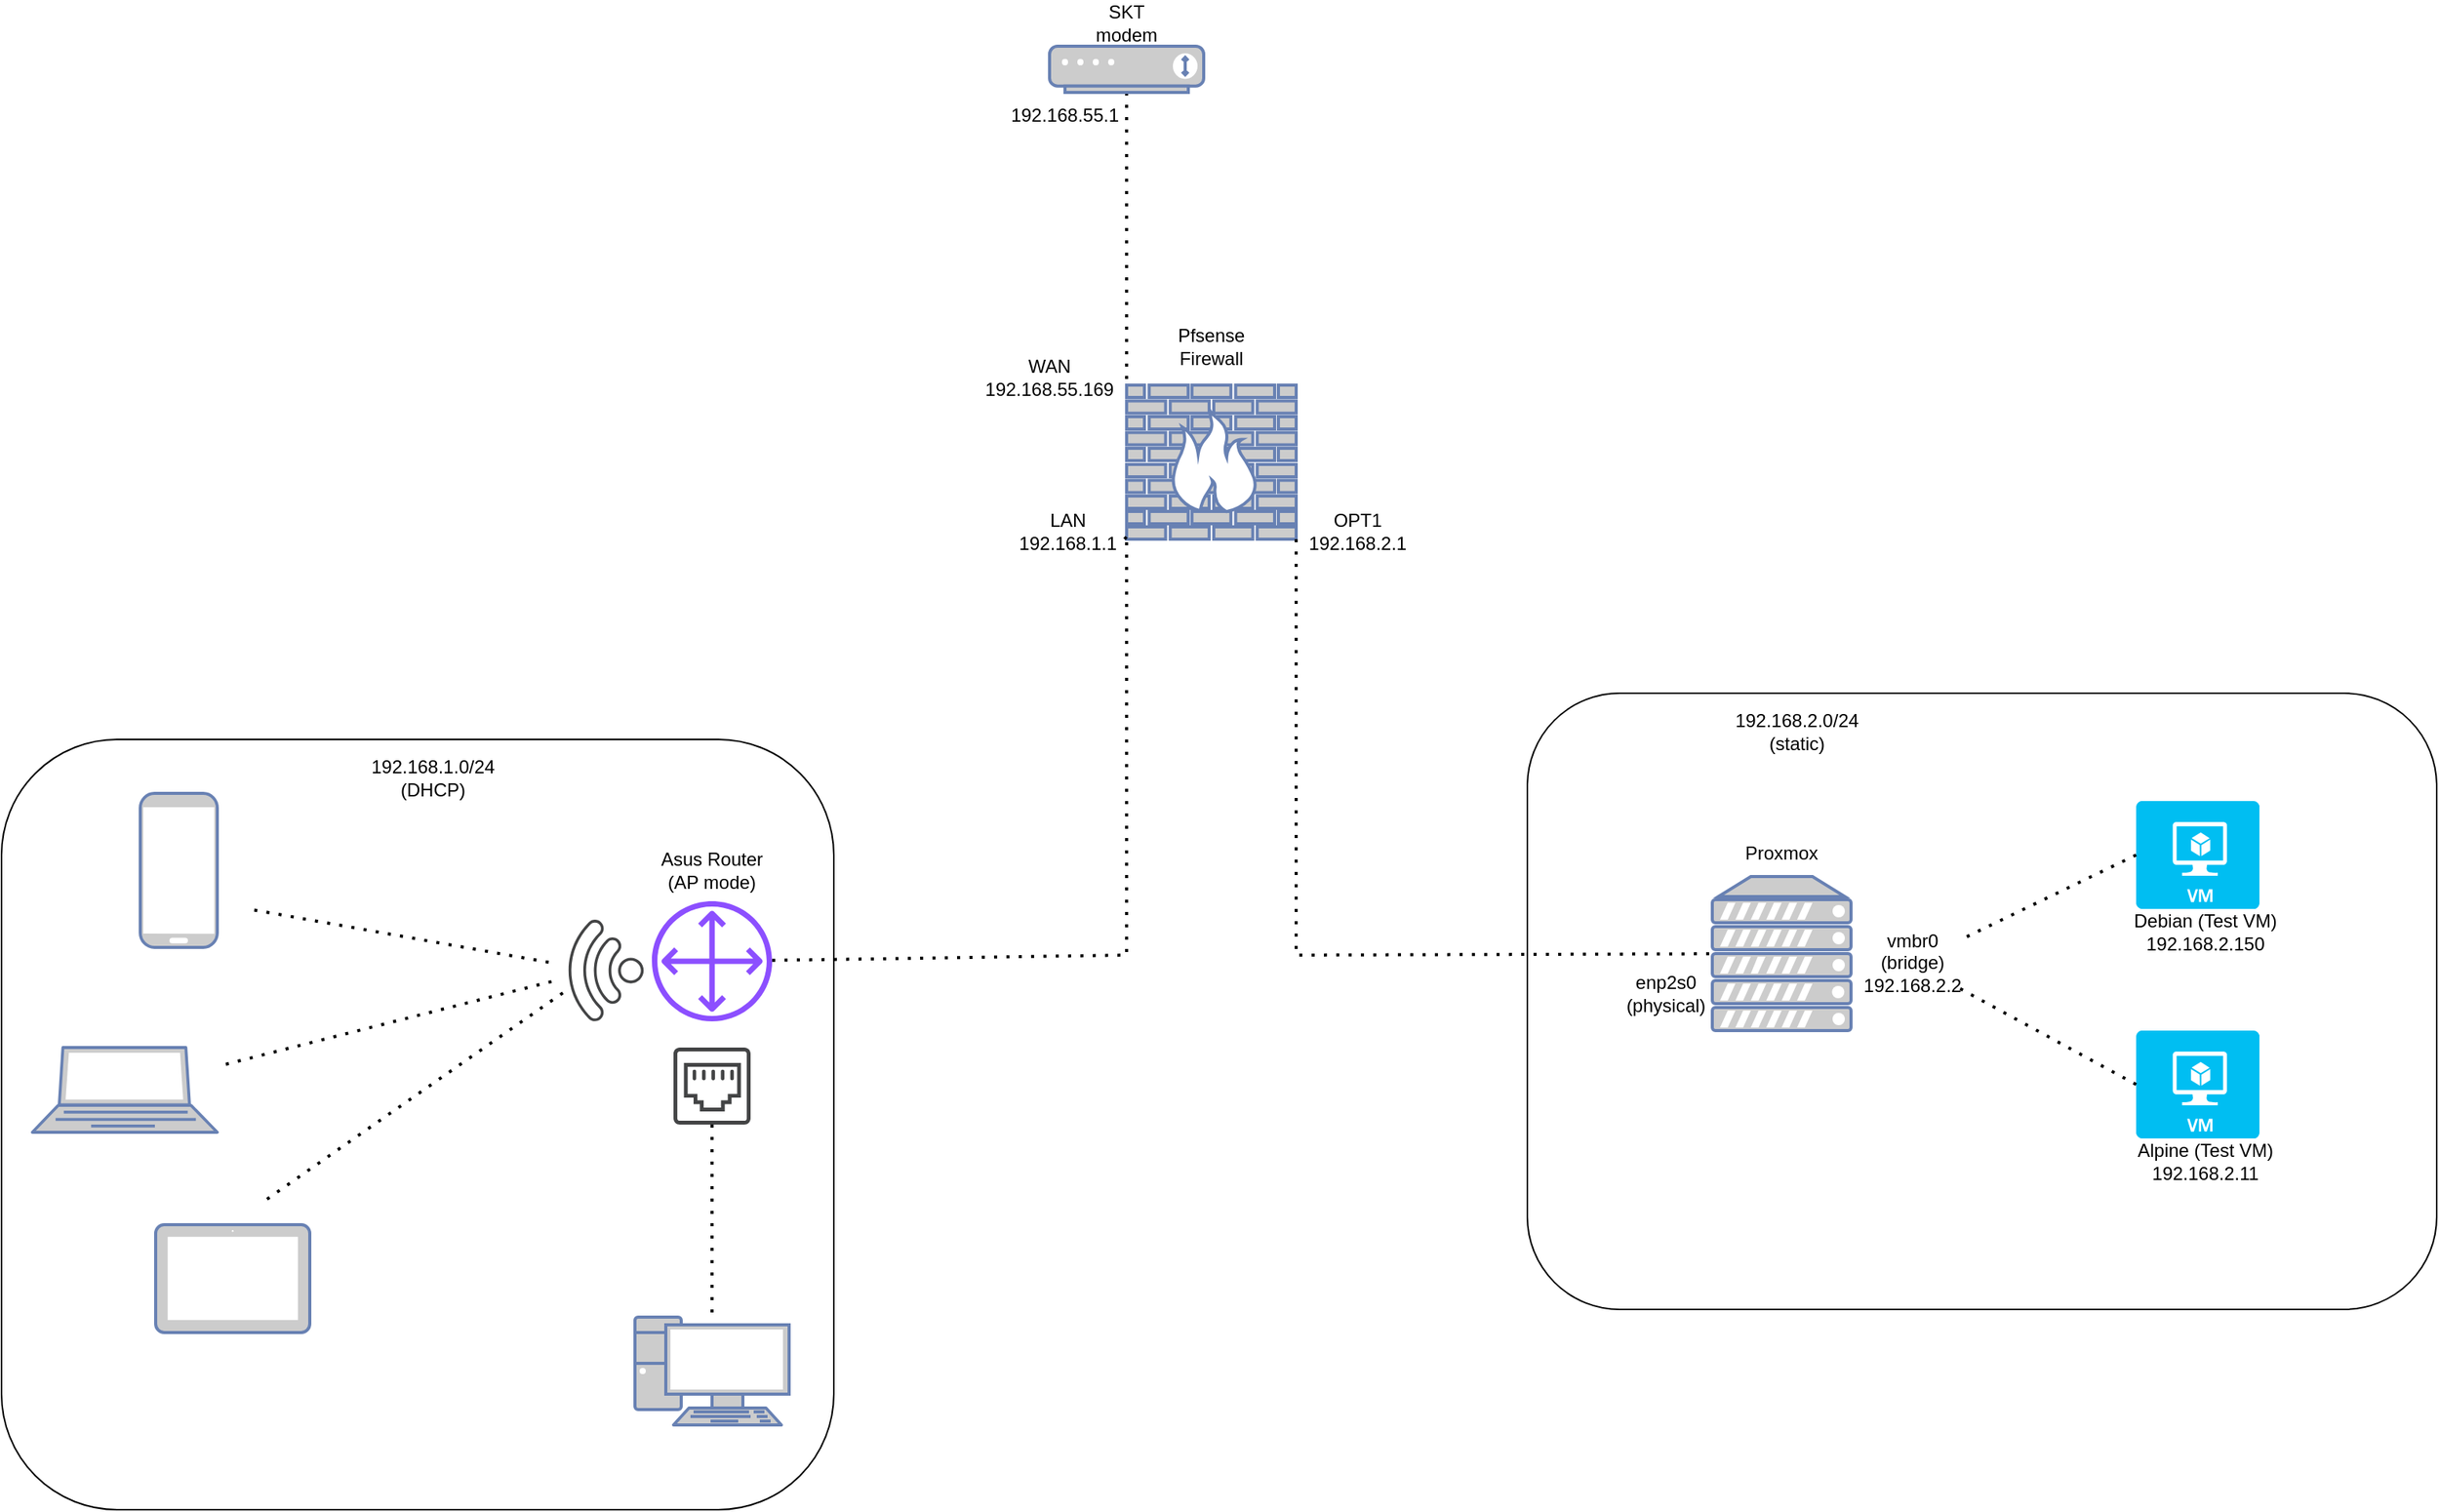 <mxfile version="24.7.16" pages="2">
  <diagram name="as-is" id="xdbdUsmO_gZyoiDEBH-T">
    <mxGraphModel dx="2911" dy="1175" grid="1" gridSize="10" guides="1" tooltips="1" connect="1" arrows="1" fold="1" page="1" pageScale="1" pageWidth="850" pageHeight="1100" math="0" shadow="0">
      <root>
        <mxCell id="0" />
        <mxCell id="1" parent="0" />
        <mxCell id="yEEzD0z_jnbcdLMA-1Y5-46" value="" style="rounded=1;whiteSpace=wrap;html=1;" parent="1" vertex="1">
          <mxGeometry x="590" y="550" width="590" height="400" as="geometry" />
        </mxCell>
        <mxCell id="yEEzD0z_jnbcdLMA-1Y5-2" value="" style="fontColor=#0066CC;verticalAlign=top;verticalLabelPosition=bottom;labelPosition=center;align=center;html=1;outlineConnect=0;fillColor=#CCCCCC;strokeColor=#6881B3;gradientColor=none;gradientDirection=north;strokeWidth=2;shape=mxgraph.networks.firewall;" parent="1" vertex="1">
          <mxGeometry x="330" y="350" width="110" height="100" as="geometry" />
        </mxCell>
        <mxCell id="yEEzD0z_jnbcdLMA-1Y5-8" value="" style="fontColor=#0066CC;verticalAlign=top;verticalLabelPosition=bottom;labelPosition=center;align=center;html=1;outlineConnect=0;fillColor=#CCCCCC;strokeColor=#6881B3;gradientColor=none;gradientDirection=north;strokeWidth=2;shape=mxgraph.networks.server;" parent="1" vertex="1">
          <mxGeometry x="710" y="669" width="90" height="100" as="geometry" />
        </mxCell>
        <mxCell id="yEEzD0z_jnbcdLMA-1Y5-21" value="" style="endArrow=none;dashed=1;html=1;dashPattern=1 3;strokeWidth=2;rounded=0;entryX=0;entryY=1;entryDx=0;entryDy=0;entryPerimeter=0;" parent="1" target="yEEzD0z_jnbcdLMA-1Y5-2" edge="1">
          <mxGeometry width="50" height="50" relative="1" as="geometry">
            <mxPoint x="328.536" y="448.536" as="sourcePoint" />
            <mxPoint x="450" y="570" as="targetPoint" />
            <Array as="points" />
          </mxGeometry>
        </mxCell>
        <mxCell id="yEEzD0z_jnbcdLMA-1Y5-26" value="Proxmox" style="text;html=1;align=center;verticalAlign=middle;whiteSpace=wrap;rounded=0;" parent="1" vertex="1">
          <mxGeometry x="725" y="639" width="60" height="30" as="geometry" />
        </mxCell>
        <mxCell id="yEEzD0z_jnbcdLMA-1Y5-27" value="" style="endArrow=none;dashed=1;html=1;dashPattern=1 3;strokeWidth=2;rounded=0;entryX=0;entryY=0;entryDx=0;entryDy=0;entryPerimeter=0;" parent="1" source="yEEzD0z_jnbcdLMA-1Y5-7" target="yEEzD0z_jnbcdLMA-1Y5-2" edge="1">
          <mxGeometry width="50" height="50" relative="1" as="geometry">
            <mxPoint x="400" y="620" as="sourcePoint" />
            <mxPoint x="450" y="570" as="targetPoint" />
          </mxGeometry>
        </mxCell>
        <mxCell id="yEEzD0z_jnbcdLMA-1Y5-28" value="" style="endArrow=none;dashed=1;html=1;dashPattern=1 3;strokeWidth=2;rounded=0;exitX=1;exitY=1;exitDx=0;exitDy=0;exitPerimeter=0;" parent="1" source="yEEzD0z_jnbcdLMA-1Y5-2" target="yEEzD0z_jnbcdLMA-1Y5-8" edge="1">
          <mxGeometry width="50" height="50" relative="1" as="geometry">
            <mxPoint x="380" y="450" as="sourcePoint" />
            <mxPoint x="450" y="570" as="targetPoint" />
            <Array as="points">
              <mxPoint x="440" y="720" />
            </Array>
          </mxGeometry>
        </mxCell>
        <mxCell id="yEEzD0z_jnbcdLMA-1Y5-29" value="Pfsense Firewall" style="text;html=1;align=center;verticalAlign=middle;whiteSpace=wrap;rounded=0;" parent="1" vertex="1">
          <mxGeometry x="355" y="310" width="60" height="30" as="geometry" />
        </mxCell>
        <mxCell id="yEEzD0z_jnbcdLMA-1Y5-31" value="" style="group" parent="1" vertex="1" connectable="0">
          <mxGeometry x="990" y="769" width="120" height="100" as="geometry" />
        </mxCell>
        <mxCell id="yEEzD0z_jnbcdLMA-1Y5-19" value="" style="verticalLabelPosition=bottom;html=1;verticalAlign=top;align=center;strokeColor=none;fillColor=#00BEF2;shape=mxgraph.azure.virtual_machine;" parent="yEEzD0z_jnbcdLMA-1Y5-31" vertex="1">
          <mxGeometry x="-5" width="80" height="70" as="geometry" />
        </mxCell>
        <mxCell id="yEEzD0z_jnbcdLMA-1Y5-30" value="Alpine (Test VM)&lt;div&gt;192.168.2.11&lt;/div&gt;" style="text;html=1;align=center;verticalAlign=middle;whiteSpace=wrap;rounded=0;" parent="yEEzD0z_jnbcdLMA-1Y5-31" vertex="1">
          <mxGeometry x="-15" y="70" width="110" height="30" as="geometry" />
        </mxCell>
        <mxCell id="yEEzD0z_jnbcdLMA-1Y5-32" value="" style="endArrow=none;dashed=1;html=1;dashPattern=1 3;strokeWidth=2;rounded=0;exitX=0;exitY=0.5;exitDx=0;exitDy=0;exitPerimeter=0;" parent="1" source="yEEzD0z_jnbcdLMA-1Y5-19" target="yEEzD0z_jnbcdLMA-1Y5-48" edge="1">
          <mxGeometry width="50" height="50" relative="1" as="geometry">
            <mxPoint x="715" y="890" as="sourcePoint" />
            <mxPoint x="760" y="800" as="targetPoint" />
          </mxGeometry>
        </mxCell>
        <mxCell id="yEEzD0z_jnbcdLMA-1Y5-35" value="LAN&lt;div&gt;192.168.1.1&lt;/div&gt;" style="text;html=1;align=center;verticalAlign=middle;whiteSpace=wrap;rounded=0;" parent="1" vertex="1">
          <mxGeometry x="261.5" y="430" width="60" height="30" as="geometry" />
        </mxCell>
        <mxCell id="yEEzD0z_jnbcdLMA-1Y5-47" value="OPT1&lt;div&gt;192.168&lt;span style=&quot;color: rgba(0, 0, 0, 0); font-family: monospace; font-size: 0px; text-align: start; text-wrap: nowrap;&quot;&gt;%3CmxGraphModel%3E%3Croot%3E%3CmxCell%20id%3D%220%22%2F%3E%3CmxCell%20id%3D%221%22%20parent%3D%220%22%2F%3E%3CmxCell%20id%3D%222%22%20value%3D%22192.168.1.1%22%20style%3D%22text%3Bhtml%3D1%3Balign%3Dcenter%3BverticalAlign%3Dmiddle%3BwhiteSpace%3Dwrap%3Brounded%3D0%3B%22%20vertex%3D%221%22%20parent%3D%221%22%3E%3CmxGeometry%20x%3D%22261.5%22%20y%3D%22430%22%20width%3D%2260%22%20height%3D%2230%22%20as%3D%22geometry%22%2F%3E%3C%2FmxCell%3E%3C%2Froot%3E%3C%2FmxGraphModel%3E&lt;/span&gt;.2.1&lt;/div&gt;" style="text;html=1;align=center;verticalAlign=middle;whiteSpace=wrap;rounded=0;" parent="1" vertex="1">
          <mxGeometry x="450" y="430" width="60" height="30" as="geometry" />
        </mxCell>
        <mxCell id="yEEzD0z_jnbcdLMA-1Y5-48" value="vmbr0&lt;div&gt;(bridge)&lt;div&gt;192.168&lt;span style=&quot;color: rgba(0, 0, 0, 0); font-family: monospace; font-size: 0px; text-align: start; text-wrap: nowrap;&quot;&gt;%3CmxGraphModel%3E%3Croot%3E%3CmxCell%20id%3D%220%22%2F%3E%3CmxCell%20id%3D%221%22%20parent%3D%220%22%2F%3E%3CmxCell%20id%3D%222%22%20value%3D%22192.168.1.1%22%20style%3D%22text%3Bhtml%3D1%3Balign%3Dcenter%3BverticalAlign%3Dmiddle%3BwhiteSpace%3Dwrap%3Brounded%3D0%3B%22%20vertex%3D%221%22%20parent%3D%221%22%3E%3CmxGeometry%20x%3D%22261.5%22%20y%3D%22430%22%20width%3D%2260%22%20height%3D%2230%22%20as%3D%22geometry%22%2F%3E%3C%2FmxCell%3E%3C%2Froot%3E%3C%2FmxGraphModel%3E&lt;/span&gt;.2.2&lt;/div&gt;&lt;/div&gt;" style="text;html=1;align=center;verticalAlign=middle;whiteSpace=wrap;rounded=0;" parent="1" vertex="1">
          <mxGeometry x="800" y="710" width="80" height="30" as="geometry" />
        </mxCell>
        <mxCell id="yEEzD0z_jnbcdLMA-1Y5-49" value="192.168&lt;span style=&quot;color: rgba(0, 0, 0, 0); font-family: monospace; font-size: 0px; text-align: start; text-wrap: nowrap;&quot;&gt;%3CmxGraphModel%3E%3Croot%3E%3CmxCell%20id%3D%220%22%2F%3E%3CmxCell%20id%3D%221%22%20parent%3D%220%22%2F%3E%3CmxCell%20id%3D%222%22%20value%3D%22192.168.1.1%22%20style%3D%22text%3Bhtml%3D1%3Balign%3Dcenter%3BverticalAlign%3Dmiddle%3BwhiteSpace%3Dwrap%3Brounded%3D0%3B%22%20vertex%3D%221%22%20parent%3D%221%22%3E%3CmxGeometry%20x%3D%22261.5%22%20y%3D%22430%22%20width%3D%2260%22%20height%3D%2230%22%20as%3D%22geometry%22%2F%3E%3C%2FmxCell%3E%3C%2Froot%3E%3C%2FmxGraphModel%3E&lt;/span&gt;.2.0/24&lt;div&gt;(static)&lt;/div&gt;" style="text;html=1;align=center;verticalAlign=middle;whiteSpace=wrap;rounded=0;" parent="1" vertex="1">
          <mxGeometry x="670" y="560" width="190" height="30" as="geometry" />
        </mxCell>
        <mxCell id="yEEzD0z_jnbcdLMA-1Y5-56" value="WAN&lt;div&gt;192.168&lt;span style=&quot;color: rgba(0, 0, 0, 0); font-family: monospace; font-size: 0px; text-align: start; text-wrap: nowrap;&quot;&gt;%55CmxGraphModel%3E%3Croot%3E%3CmxCell%20id%3D%220%22%2F%3E%3CmxCell%20id%3D%221%22%20parent%3D%220%22%2F%3E%3CmxCell%20id%3D%222%22%20value%3D%22192.168.1.1%22%20style%3D%22text%3Bhtml%3D1%3Balign%3Dcenter%3BverticalAlign%3Dmiddle%3BwhiteSpace%3Dwrap%3Brounded%3D0%3B%22%20vertex%3D%221%22%20parent%3D%221%22%3E%3CmxGeometry%20x%3D%22261.5%22%20y%3D%22430%22%20width%3D%2260%22%20height%3D%2230%22%20as%3D%22geometry%22%2F%3E%3C%2FmxCell%3E%3C%2Froot%3E%3C%2FmxGraphModel%3E&lt;/span&gt;.55.169&lt;/div&gt;" style="text;html=1;align=center;verticalAlign=middle;whiteSpace=wrap;rounded=0;" parent="1" vertex="1">
          <mxGeometry x="250" y="330" width="60" height="30" as="geometry" />
        </mxCell>
        <mxCell id="yEEzD0z_jnbcdLMA-1Y5-58" value="" style="group" parent="1" vertex="1" connectable="0">
          <mxGeometry x="280" y="100" width="100" height="90" as="geometry" />
        </mxCell>
        <mxCell id="yEEzD0z_jnbcdLMA-1Y5-7" value="" style="fontColor=#0066CC;verticalAlign=top;verticalLabelPosition=bottom;labelPosition=center;align=center;html=1;outlineConnect=0;fillColor=#CCCCCC;strokeColor=#6881B3;gradientColor=none;gradientDirection=north;strokeWidth=2;shape=mxgraph.networks.modem;" parent="yEEzD0z_jnbcdLMA-1Y5-58" vertex="1">
          <mxGeometry y="30" width="100" height="30" as="geometry" />
        </mxCell>
        <mxCell id="yEEzD0z_jnbcdLMA-1Y5-34" value="SKT modem" style="text;html=1;align=center;verticalAlign=middle;whiteSpace=wrap;rounded=0;" parent="yEEzD0z_jnbcdLMA-1Y5-58" vertex="1">
          <mxGeometry x="20" width="60" height="30" as="geometry" />
        </mxCell>
        <mxCell id="yEEzD0z_jnbcdLMA-1Y5-57" value="192.168&lt;span style=&quot;color: rgba(0, 0, 0, 0); font-family: monospace; font-size: 0px; text-align: start; text-wrap: nowrap;&quot;&gt;%55CmxGraphModel%3E%3Croot%3E%3CmxCell%20id%3D%220%22%2F%3E%3CmxCell%20id%3D%221%22%20parent%3D%220%22%2F%3E%3CmxCell%20id%3D%222%22%20value%3D%22192.168.1.1%22%20style%3D%22text%3Bhtml%3D1%3Balign%3Dcenter%3BverticalAlign%3Dmiddle%3BwhiteSpace%3Dwrap%3Brounded%3D0%3B%22%20vertex%3D%221%22%20parent%3D%221%22%3E%3CmxGeometry%20x%3D%22261.5%22%20y%3D%22430%22%20width%3D%2260%22%20height%3D%2230%22%20as%3D%22geometry%22%2F%3E%3C%2FmxCell%3E%3C%2Froot%3E%3C%2FmxGraphModel%3E&lt;/span&gt;.55.1" style="text;html=1;align=center;verticalAlign=middle;whiteSpace=wrap;rounded=0;" parent="yEEzD0z_jnbcdLMA-1Y5-58" vertex="1">
          <mxGeometry x="-20" y="60" width="60" height="30" as="geometry" />
        </mxCell>
        <mxCell id="yEEzD0z_jnbcdLMA-1Y5-60" value="" style="group" parent="1" vertex="1" connectable="0">
          <mxGeometry x="-400" y="580" width="540" height="500" as="geometry" />
        </mxCell>
        <mxCell id="yEEzD0z_jnbcdLMA-1Y5-45" value="" style="rounded=1;whiteSpace=wrap;html=1;" parent="yEEzD0z_jnbcdLMA-1Y5-60" vertex="1">
          <mxGeometry width="540" height="500" as="geometry" />
        </mxCell>
        <mxCell id="yEEzD0z_jnbcdLMA-1Y5-3" value="" style="fontColor=#0066CC;verticalAlign=top;verticalLabelPosition=bottom;labelPosition=center;align=center;html=1;outlineConnect=0;fillColor=#CCCCCC;strokeColor=#6881B3;gradientColor=none;gradientDirection=north;strokeWidth=2;shape=mxgraph.networks.mobile;" parent="yEEzD0z_jnbcdLMA-1Y5-60" vertex="1">
          <mxGeometry x="90" y="35" width="50" height="100" as="geometry" />
        </mxCell>
        <mxCell id="yEEzD0z_jnbcdLMA-1Y5-4" value="" style="fontColor=#0066CC;verticalAlign=top;verticalLabelPosition=bottom;labelPosition=center;align=center;html=1;outlineConnect=0;fillColor=#CCCCCC;strokeColor=#6881B3;gradientColor=none;gradientDirection=north;strokeWidth=2;shape=mxgraph.networks.tablet;" parent="yEEzD0z_jnbcdLMA-1Y5-60" vertex="1">
          <mxGeometry x="100" y="315" width="100" height="70" as="geometry" />
        </mxCell>
        <mxCell id="yEEzD0z_jnbcdLMA-1Y5-6" value="" style="fontColor=#0066CC;verticalAlign=top;verticalLabelPosition=bottom;labelPosition=center;align=center;html=1;outlineConnect=0;fillColor=#CCCCCC;strokeColor=#6881B3;gradientColor=none;gradientDirection=north;strokeWidth=2;shape=mxgraph.networks.laptop;" parent="yEEzD0z_jnbcdLMA-1Y5-60" vertex="1">
          <mxGeometry x="20" y="200" width="120" height="55" as="geometry" />
        </mxCell>
        <mxCell id="yEEzD0z_jnbcdLMA-1Y5-10" value="" style="fontColor=#0066CC;verticalAlign=top;verticalLabelPosition=bottom;labelPosition=center;align=center;html=1;outlineConnect=0;fillColor=#CCCCCC;strokeColor=#6881B3;gradientColor=none;gradientDirection=north;strokeWidth=2;shape=mxgraph.networks.pc;" parent="yEEzD0z_jnbcdLMA-1Y5-60" vertex="1">
          <mxGeometry x="411" y="375" width="100" height="70" as="geometry" />
        </mxCell>
        <mxCell id="yEEzD0z_jnbcdLMA-1Y5-13" value="" style="sketch=0;pointerEvents=1;shadow=0;dashed=0;html=1;strokeColor=none;fillColor=#434445;aspect=fixed;labelPosition=center;verticalLabelPosition=bottom;verticalAlign=top;align=center;outlineConnect=0;shape=mxgraph.vvd.wi_fi;rotation=-135;" parent="yEEzD0z_jnbcdLMA-1Y5-60" vertex="1">
          <mxGeometry x="360" y="125" width="50" height="50" as="geometry" />
        </mxCell>
        <mxCell id="yEEzD0z_jnbcdLMA-1Y5-14" value="" style="sketch=0;pointerEvents=1;shadow=0;dashed=0;html=1;strokeColor=none;fillColor=#434445;aspect=fixed;labelPosition=center;verticalLabelPosition=bottom;verticalAlign=top;align=center;outlineConnect=0;shape=mxgraph.vvd.ethernet_port;" parent="yEEzD0z_jnbcdLMA-1Y5-60" vertex="1">
          <mxGeometry x="436" y="200" width="50" height="50" as="geometry" />
        </mxCell>
        <mxCell id="yEEzD0z_jnbcdLMA-1Y5-16" value="" style="sketch=0;outlineConnect=0;fontColor=#232F3E;gradientColor=none;fillColor=#8C4FFF;strokeColor=none;dashed=0;verticalLabelPosition=bottom;verticalAlign=top;align=center;html=1;fontSize=12;fontStyle=0;aspect=fixed;pointerEvents=1;shape=mxgraph.aws4.customer_gateway;" parent="yEEzD0z_jnbcdLMA-1Y5-60" vertex="1">
          <mxGeometry x="422" y="105" width="78" height="78" as="geometry" />
        </mxCell>
        <mxCell id="yEEzD0z_jnbcdLMA-1Y5-20" value="Asus Router (AP mode)" style="text;html=1;align=center;verticalAlign=middle;whiteSpace=wrap;rounded=0;" parent="yEEzD0z_jnbcdLMA-1Y5-60" vertex="1">
          <mxGeometry x="420.5" y="67.5" width="79.5" height="35" as="geometry" />
        </mxCell>
        <mxCell id="yEEzD0z_jnbcdLMA-1Y5-22" value="" style="endArrow=none;dashed=1;html=1;dashPattern=1 3;strokeWidth=2;rounded=0;" parent="yEEzD0z_jnbcdLMA-1Y5-60" source="yEEzD0z_jnbcdLMA-1Y5-14" target="yEEzD0z_jnbcdLMA-1Y5-10" edge="1">
          <mxGeometry width="50" height="50" relative="1" as="geometry">
            <mxPoint x="630" y="155" as="sourcePoint" />
            <mxPoint x="680" y="105" as="targetPoint" />
            <Array as="points" />
          </mxGeometry>
        </mxCell>
        <mxCell id="yEEzD0z_jnbcdLMA-1Y5-23" value="" style="endArrow=none;dashed=1;html=1;dashPattern=1 3;strokeWidth=2;rounded=0;entryX=0.296;entryY=0.22;entryDx=0;entryDy=0;entryPerimeter=0;" parent="yEEzD0z_jnbcdLMA-1Y5-60" source="yEEzD0z_jnbcdLMA-1Y5-13" target="yEEzD0z_jnbcdLMA-1Y5-45" edge="1">
          <mxGeometry width="50" height="50" relative="1" as="geometry">
            <mxPoint x="630" y="155" as="sourcePoint" />
            <mxPoint x="160" y="90" as="targetPoint" />
          </mxGeometry>
        </mxCell>
        <mxCell id="yEEzD0z_jnbcdLMA-1Y5-24" value="" style="endArrow=none;dashed=1;html=1;dashPattern=1 3;strokeWidth=2;rounded=0;" parent="yEEzD0z_jnbcdLMA-1Y5-60" source="yEEzD0z_jnbcdLMA-1Y5-13" edge="1">
          <mxGeometry width="50" height="50" relative="1" as="geometry">
            <mxPoint x="630" y="155" as="sourcePoint" />
            <mxPoint x="170" y="300" as="targetPoint" />
          </mxGeometry>
        </mxCell>
        <mxCell id="yEEzD0z_jnbcdLMA-1Y5-25" value="" style="endArrow=none;dashed=1;html=1;dashPattern=1 3;strokeWidth=2;rounded=0;" parent="yEEzD0z_jnbcdLMA-1Y5-60" source="yEEzD0z_jnbcdLMA-1Y5-13" target="yEEzD0z_jnbcdLMA-1Y5-6" edge="1">
          <mxGeometry width="50" height="50" relative="1" as="geometry">
            <mxPoint x="630" y="155" as="sourcePoint" />
            <mxPoint x="680" y="105" as="targetPoint" />
          </mxGeometry>
        </mxCell>
        <mxCell id="yEEzD0z_jnbcdLMA-1Y5-43" value="192.168.1.0/24&lt;div&gt;(DHCP)&lt;/div&gt;" style="text;html=1;align=center;verticalAlign=middle;whiteSpace=wrap;rounded=0;" parent="yEEzD0z_jnbcdLMA-1Y5-60" vertex="1">
          <mxGeometry x="250" y="10" width="60" height="30" as="geometry" />
        </mxCell>
        <mxCell id="yEEzD0z_jnbcdLMA-1Y5-38" value="" style="endArrow=none;dashed=1;html=1;dashPattern=1 3;strokeWidth=2;rounded=0;" parent="1" source="yEEzD0z_jnbcdLMA-1Y5-16" edge="1">
          <mxGeometry width="50" height="50" relative="1" as="geometry">
            <mxPoint x="270" y="609" as="sourcePoint" />
            <mxPoint x="330" y="450" as="targetPoint" />
            <Array as="points">
              <mxPoint x="330" y="720" />
            </Array>
          </mxGeometry>
        </mxCell>
        <mxCell id="220_eWPcuENZcw4WMDPK-1" value="" style="group" parent="1" vertex="1" connectable="0">
          <mxGeometry x="990" y="620" width="120" height="100" as="geometry" />
        </mxCell>
        <mxCell id="220_eWPcuENZcw4WMDPK-2" value="" style="verticalLabelPosition=bottom;html=1;verticalAlign=top;align=center;strokeColor=none;fillColor=#00BEF2;shape=mxgraph.azure.virtual_machine;" parent="220_eWPcuENZcw4WMDPK-1" vertex="1">
          <mxGeometry x="-5" width="80" height="70" as="geometry" />
        </mxCell>
        <mxCell id="220_eWPcuENZcw4WMDPK-3" value="&lt;div&gt;Debian (Test VM) 192.168.2.150&lt;/div&gt;" style="text;html=1;align=center;verticalAlign=middle;whiteSpace=wrap;rounded=0;" parent="220_eWPcuENZcw4WMDPK-1" vertex="1">
          <mxGeometry x="-15" y="70" width="110" height="30" as="geometry" />
        </mxCell>
        <mxCell id="220_eWPcuENZcw4WMDPK-9" value="" style="endArrow=none;dashed=1;html=1;dashPattern=1 3;strokeWidth=2;rounded=0;exitX=0;exitY=0.5;exitDx=0;exitDy=0;exitPerimeter=0;" parent="1" target="yEEzD0z_jnbcdLMA-1Y5-48" edge="1" source="220_eWPcuENZcw4WMDPK-2">
          <mxGeometry width="50" height="50" relative="1" as="geometry">
            <mxPoint x="910" y="850" as="sourcePoint" />
            <mxPoint x="910" y="769" as="targetPoint" />
            <Array as="points" />
          </mxGeometry>
        </mxCell>
        <mxCell id="qH7FflwKYN5Ih-jX8Xuu-5" value="enp2s0&lt;div&gt;(physical)&lt;/div&gt;" style="text;html=1;align=center;verticalAlign=middle;whiteSpace=wrap;rounded=0;" vertex="1" parent="1">
          <mxGeometry x="650" y="730" width="60" height="30" as="geometry" />
        </mxCell>
      </root>
    </mxGraphModel>
  </diagram>
  <diagram id="bjtWcOamO5cLgVGFTP7k" name="to-be">
    <mxGraphModel dx="1872" dy="1175" grid="1" gridSize="10" guides="1" tooltips="1" connect="1" arrows="1" fold="1" page="1" pageScale="1" pageWidth="850" pageHeight="1100" math="0" shadow="0">
      <root>
        <mxCell id="0" />
        <mxCell id="1" parent="0" />
        <mxCell id="gHC2JoUGN2p7-hYldHsQ-1" value="" style="rounded=1;whiteSpace=wrap;html=1;" vertex="1" parent="1">
          <mxGeometry x="580" y="550" width="710" height="600" as="geometry" />
        </mxCell>
        <mxCell id="F6ag71kP7tjbD7sK8j6A-14" value="" style="rounded=1;whiteSpace=wrap;html=1;arcSize=38;" vertex="1" parent="1">
          <mxGeometry x="1015" y="550" width="280" height="270" as="geometry" />
        </mxCell>
        <mxCell id="gHC2JoUGN2p7-hYldHsQ-2" value="" style="fontColor=#0066CC;verticalAlign=top;verticalLabelPosition=bottom;labelPosition=center;align=center;html=1;outlineConnect=0;fillColor=#CCCCCC;strokeColor=#6881B3;gradientColor=none;gradientDirection=north;strokeWidth=2;shape=mxgraph.networks.firewall;" vertex="1" parent="1">
          <mxGeometry x="330" y="350" width="110" height="100" as="geometry" />
        </mxCell>
        <mxCell id="gHC2JoUGN2p7-hYldHsQ-3" value="" style="fontColor=#0066CC;verticalAlign=top;verticalLabelPosition=bottom;labelPosition=center;align=center;html=1;outlineConnect=0;fillColor=#CCCCCC;strokeColor=#6881B3;gradientColor=none;gradientDirection=north;strokeWidth=2;shape=mxgraph.networks.server;" vertex="1" parent="1">
          <mxGeometry x="710" y="669" width="90" height="100" as="geometry" />
        </mxCell>
        <mxCell id="gHC2JoUGN2p7-hYldHsQ-4" value="" style="endArrow=none;dashed=1;html=1;dashPattern=1 3;strokeWidth=2;rounded=0;entryX=0;entryY=1;entryDx=0;entryDy=0;entryPerimeter=0;" edge="1" parent="1" target="gHC2JoUGN2p7-hYldHsQ-2">
          <mxGeometry width="50" height="50" relative="1" as="geometry">
            <mxPoint x="328.536" y="448.536" as="sourcePoint" />
            <mxPoint x="450" y="570" as="targetPoint" />
            <Array as="points" />
          </mxGeometry>
        </mxCell>
        <mxCell id="gHC2JoUGN2p7-hYldHsQ-5" value="Proxmox" style="text;html=1;align=center;verticalAlign=middle;whiteSpace=wrap;rounded=0;" vertex="1" parent="1">
          <mxGeometry x="725" y="639" width="60" height="30" as="geometry" />
        </mxCell>
        <mxCell id="gHC2JoUGN2p7-hYldHsQ-6" value="" style="endArrow=none;dashed=1;html=1;dashPattern=1 3;strokeWidth=2;rounded=0;entryX=0;entryY=0;entryDx=0;entryDy=0;entryPerimeter=0;" edge="1" parent="1" source="gHC2JoUGN2p7-hYldHsQ-19" target="gHC2JoUGN2p7-hYldHsQ-2">
          <mxGeometry width="50" height="50" relative="1" as="geometry">
            <mxPoint x="400" y="620" as="sourcePoint" />
            <mxPoint x="450" y="570" as="targetPoint" />
          </mxGeometry>
        </mxCell>
        <mxCell id="gHC2JoUGN2p7-hYldHsQ-7" value="" style="endArrow=none;dashed=1;html=1;dashPattern=1 3;strokeWidth=2;rounded=0;exitX=1;exitY=1;exitDx=0;exitDy=0;exitPerimeter=0;" edge="1" parent="1" source="gHC2JoUGN2p7-hYldHsQ-2" target="gHC2JoUGN2p7-hYldHsQ-3">
          <mxGeometry width="50" height="50" relative="1" as="geometry">
            <mxPoint x="380" y="450" as="sourcePoint" />
            <mxPoint x="450" y="570" as="targetPoint" />
            <Array as="points">
              <mxPoint x="440" y="720" />
            </Array>
          </mxGeometry>
        </mxCell>
        <mxCell id="gHC2JoUGN2p7-hYldHsQ-8" value="Pfsense Firewall" style="text;html=1;align=center;verticalAlign=middle;whiteSpace=wrap;rounded=0;" vertex="1" parent="1">
          <mxGeometry x="355" y="310" width="60" height="30" as="geometry" />
        </mxCell>
        <mxCell id="gHC2JoUGN2p7-hYldHsQ-9" value="" style="group" vertex="1" connectable="0" parent="1">
          <mxGeometry x="720" y="850" width="120" height="100" as="geometry" />
        </mxCell>
        <mxCell id="gHC2JoUGN2p7-hYldHsQ-10" value="" style="verticalLabelPosition=bottom;html=1;verticalAlign=top;align=center;strokeColor=none;fillColor=#00BEF2;shape=mxgraph.azure.virtual_machine;" vertex="1" parent="gHC2JoUGN2p7-hYldHsQ-9">
          <mxGeometry x="-5" width="80" height="70" as="geometry" />
        </mxCell>
        <mxCell id="gHC2JoUGN2p7-hYldHsQ-11" value="Alpine (Test VM)&lt;div&gt;10.1.1.2&lt;/div&gt;" style="text;html=1;align=center;verticalAlign=middle;whiteSpace=wrap;rounded=0;" vertex="1" parent="gHC2JoUGN2p7-hYldHsQ-9">
          <mxGeometry x="-15" y="70" width="110" height="30" as="geometry" />
        </mxCell>
        <mxCell id="gHC2JoUGN2p7-hYldHsQ-12" value="" style="endArrow=none;dashed=1;html=1;dashPattern=1 3;strokeWidth=2;rounded=0;exitX=0.5;exitY=0;exitDx=0;exitDy=0;exitPerimeter=0;entryX=0.5;entryY=1;entryDx=0;entryDy=0;entryPerimeter=0;" edge="1" parent="1" source="gHC2JoUGN2p7-hYldHsQ-10" target="gHC2JoUGN2p7-hYldHsQ-3">
          <mxGeometry width="50" height="50" relative="1" as="geometry">
            <mxPoint x="715" y="890" as="sourcePoint" />
            <mxPoint x="760" y="800" as="targetPoint" />
          </mxGeometry>
        </mxCell>
        <mxCell id="gHC2JoUGN2p7-hYldHsQ-13" value="LAN&lt;div&gt;192.168.1.1&lt;/div&gt;" style="text;html=1;align=center;verticalAlign=middle;whiteSpace=wrap;rounded=0;" vertex="1" parent="1">
          <mxGeometry x="261.5" y="430" width="60" height="30" as="geometry" />
        </mxCell>
        <mxCell id="gHC2JoUGN2p7-hYldHsQ-14" value="OPT1&lt;div&gt;192.168&lt;span style=&quot;color: rgba(0, 0, 0, 0); font-family: monospace; font-size: 0px; text-align: start; text-wrap: nowrap;&quot;&gt;%3CmxGraphModel%3E%3Croot%3E%3CmxCell%20id%3D%220%22%2F%3E%3CmxCell%20id%3D%221%22%20parent%3D%220%22%2F%3E%3CmxCell%20id%3D%222%22%20value%3D%22192.168.1.1%22%20style%3D%22text%3Bhtml%3D1%3Balign%3Dcenter%3BverticalAlign%3Dmiddle%3BwhiteSpace%3Dwrap%3Brounded%3D0%3B%22%20vertex%3D%221%22%20parent%3D%221%22%3E%3CmxGeometry%20x%3D%22261.5%22%20y%3D%22430%22%20width%3D%2260%22%20height%3D%2230%22%20as%3D%22geometry%22%2F%3E%3C%2FmxCell%3E%3C%2Froot%3E%3C%2FmxGraphModel%3E&lt;/span&gt;.2.1&lt;/div&gt;" style="text;html=1;align=center;verticalAlign=middle;whiteSpace=wrap;rounded=0;" vertex="1" parent="1">
          <mxGeometry x="450" y="430" width="60" height="30" as="geometry" />
        </mxCell>
        <mxCell id="gHC2JoUGN2p7-hYldHsQ-15" value="mgmt 192.168&lt;span style=&quot;color: rgba(0, 0, 0, 0); font-family: monospace; font-size: 0px; text-align: start; text-wrap: nowrap;&quot;&gt;%3CmxGraphModel%3E%3Croot%3E%3CmxCell%20id%3D%220%22%2F%3E%3CmxCell%20id%3D%221%22%20parent%3D%220%22%2F%3E%3CmxCell%20id%3D%222%22%20value%3D%22192.168.1.1%22%20style%3D%22text%3Bhtml%3D1%3Balign%3Dcenter%3BverticalAlign%3Dmiddle%3BwhiteSpace%3Dwrap%3Brounded%3D0%3B%22%20vertex%3D%221%22%20parent%3D%221%22%3E%3CmxGeometry%20x%3D%22261.5%22%20y%3D%22430%22%20width%3D%2260%22%20height%3D%2230%22%20as%3D%22geometry%22%2F%3E%3C%2FmxCell%3E%3C%2Froot%3E%3C%2FmxGraphModel%3E&lt;/span&gt;.2.2" style="text;html=1;align=center;verticalAlign=middle;whiteSpace=wrap;rounded=0;" vertex="1" parent="1">
          <mxGeometry x="640" y="680" width="60" height="30" as="geometry" />
        </mxCell>
        <mxCell id="gHC2JoUGN2p7-hYldHsQ-16" value="192.168&lt;span style=&quot;color: rgba(0, 0, 0, 0); font-family: monospace; font-size: 0px; text-align: start; text-wrap: nowrap;&quot;&gt;%3CmxGraphModel%3E%3Croot%3E%3CmxCell%20id%3D%220%22%2F%3E%3CmxCell%20id%3D%221%22%20parent%3D%220%22%2F%3E%3CmxCell%20id%3D%222%22%20value%3D%22192.168.1.1%22%20style%3D%22text%3Bhtml%3D1%3Balign%3Dcenter%3BverticalAlign%3Dmiddle%3BwhiteSpace%3Dwrap%3Brounded%3D0%3B%22%20vertex%3D%221%22%20parent%3D%221%22%3E%3CmxGeometry%20x%3D%22261.5%22%20y%3D%22430%22%20width%3D%2260%22%20height%3D%2230%22%20as%3D%22geometry%22%2F%3E%3C%2FmxCell%3E%3C%2Froot%3E%3C%2FmxGraphModel%3E&lt;/span&gt;.2.0/24&lt;div&gt;(static)&lt;/div&gt;" style="text;html=1;align=center;verticalAlign=middle;whiteSpace=wrap;rounded=0;" vertex="1" parent="1">
          <mxGeometry x="670" y="560" width="190" height="30" as="geometry" />
        </mxCell>
        <mxCell id="gHC2JoUGN2p7-hYldHsQ-17" value="WAN&lt;div&gt;192.168&lt;span style=&quot;color: rgba(0, 0, 0, 0); font-family: monospace; font-size: 0px; text-align: start; text-wrap: nowrap;&quot;&gt;%55CmxGraphModel%3E%3Croot%3E%3CmxCell%20id%3D%220%22%2F%3E%3CmxCell%20id%3D%221%22%20parent%3D%220%22%2F%3E%3CmxCell%20id%3D%222%22%20value%3D%22192.168.1.1%22%20style%3D%22text%3Bhtml%3D1%3Balign%3Dcenter%3BverticalAlign%3Dmiddle%3BwhiteSpace%3Dwrap%3Brounded%3D0%3B%22%20vertex%3D%221%22%20parent%3D%221%22%3E%3CmxGeometry%20x%3D%22261.5%22%20y%3D%22430%22%20width%3D%2260%22%20height%3D%2230%22%20as%3D%22geometry%22%2F%3E%3C%2FmxCell%3E%3C%2Froot%3E%3C%2FmxGraphModel%3E&lt;/span&gt;.55.169&lt;/div&gt;" style="text;html=1;align=center;verticalAlign=middle;whiteSpace=wrap;rounded=0;" vertex="1" parent="1">
          <mxGeometry x="250" y="330" width="60" height="30" as="geometry" />
        </mxCell>
        <mxCell id="gHC2JoUGN2p7-hYldHsQ-18" value="" style="group" vertex="1" connectable="0" parent="1">
          <mxGeometry x="280" y="100" width="100" height="90" as="geometry" />
        </mxCell>
        <mxCell id="gHC2JoUGN2p7-hYldHsQ-19" value="" style="fontColor=#0066CC;verticalAlign=top;verticalLabelPosition=bottom;labelPosition=center;align=center;html=1;outlineConnect=0;fillColor=#CCCCCC;strokeColor=#6881B3;gradientColor=none;gradientDirection=north;strokeWidth=2;shape=mxgraph.networks.modem;" vertex="1" parent="gHC2JoUGN2p7-hYldHsQ-18">
          <mxGeometry y="30" width="100" height="30" as="geometry" />
        </mxCell>
        <mxCell id="gHC2JoUGN2p7-hYldHsQ-20" value="SKT modem" style="text;html=1;align=center;verticalAlign=middle;whiteSpace=wrap;rounded=0;" vertex="1" parent="gHC2JoUGN2p7-hYldHsQ-18">
          <mxGeometry x="20" width="60" height="30" as="geometry" />
        </mxCell>
        <mxCell id="gHC2JoUGN2p7-hYldHsQ-21" value="192.168&lt;span style=&quot;color: rgba(0, 0, 0, 0); font-family: monospace; font-size: 0px; text-align: start; text-wrap: nowrap;&quot;&gt;%55CmxGraphModel%3E%3Croot%3E%3CmxCell%20id%3D%220%22%2F%3E%3CmxCell%20id%3D%221%22%20parent%3D%220%22%2F%3E%3CmxCell%20id%3D%222%22%20value%3D%22192.168.1.1%22%20style%3D%22text%3Bhtml%3D1%3Balign%3Dcenter%3BverticalAlign%3Dmiddle%3BwhiteSpace%3Dwrap%3Brounded%3D0%3B%22%20vertex%3D%221%22%20parent%3D%221%22%3E%3CmxGeometry%20x%3D%22261.5%22%20y%3D%22430%22%20width%3D%2260%22%20height%3D%2230%22%20as%3D%22geometry%22%2F%3E%3C%2FmxCell%3E%3C%2Froot%3E%3C%2FmxGraphModel%3E&lt;/span&gt;.55.1" style="text;html=1;align=center;verticalAlign=middle;whiteSpace=wrap;rounded=0;" vertex="1" parent="gHC2JoUGN2p7-hYldHsQ-18">
          <mxGeometry x="-20" y="60" width="60" height="30" as="geometry" />
        </mxCell>
        <mxCell id="gHC2JoUGN2p7-hYldHsQ-22" value="" style="group" vertex="1" connectable="0" parent="1">
          <mxGeometry x="-400" y="580" width="540" height="500" as="geometry" />
        </mxCell>
        <mxCell id="gHC2JoUGN2p7-hYldHsQ-23" value="" style="rounded=1;whiteSpace=wrap;html=1;" vertex="1" parent="gHC2JoUGN2p7-hYldHsQ-22">
          <mxGeometry width="540" height="500" as="geometry" />
        </mxCell>
        <mxCell id="gHC2JoUGN2p7-hYldHsQ-24" value="" style="fontColor=#0066CC;verticalAlign=top;verticalLabelPosition=bottom;labelPosition=center;align=center;html=1;outlineConnect=0;fillColor=#CCCCCC;strokeColor=#6881B3;gradientColor=none;gradientDirection=north;strokeWidth=2;shape=mxgraph.networks.mobile;" vertex="1" parent="gHC2JoUGN2p7-hYldHsQ-22">
          <mxGeometry x="90" y="35" width="50" height="100" as="geometry" />
        </mxCell>
        <mxCell id="gHC2JoUGN2p7-hYldHsQ-25" value="" style="fontColor=#0066CC;verticalAlign=top;verticalLabelPosition=bottom;labelPosition=center;align=center;html=1;outlineConnect=0;fillColor=#CCCCCC;strokeColor=#6881B3;gradientColor=none;gradientDirection=north;strokeWidth=2;shape=mxgraph.networks.tablet;" vertex="1" parent="gHC2JoUGN2p7-hYldHsQ-22">
          <mxGeometry x="100" y="315" width="100" height="70" as="geometry" />
        </mxCell>
        <mxCell id="gHC2JoUGN2p7-hYldHsQ-26" value="" style="fontColor=#0066CC;verticalAlign=top;verticalLabelPosition=bottom;labelPosition=center;align=center;html=1;outlineConnect=0;fillColor=#CCCCCC;strokeColor=#6881B3;gradientColor=none;gradientDirection=north;strokeWidth=2;shape=mxgraph.networks.laptop;" vertex="1" parent="gHC2JoUGN2p7-hYldHsQ-22">
          <mxGeometry x="20" y="200" width="120" height="55" as="geometry" />
        </mxCell>
        <mxCell id="gHC2JoUGN2p7-hYldHsQ-27" value="" style="fontColor=#0066CC;verticalAlign=top;verticalLabelPosition=bottom;labelPosition=center;align=center;html=1;outlineConnect=0;fillColor=#CCCCCC;strokeColor=#6881B3;gradientColor=none;gradientDirection=north;strokeWidth=2;shape=mxgraph.networks.pc;" vertex="1" parent="gHC2JoUGN2p7-hYldHsQ-22">
          <mxGeometry x="411" y="375" width="100" height="70" as="geometry" />
        </mxCell>
        <mxCell id="gHC2JoUGN2p7-hYldHsQ-28" value="" style="sketch=0;pointerEvents=1;shadow=0;dashed=0;html=1;strokeColor=none;fillColor=#434445;aspect=fixed;labelPosition=center;verticalLabelPosition=bottom;verticalAlign=top;align=center;outlineConnect=0;shape=mxgraph.vvd.wi_fi;rotation=-135;" vertex="1" parent="gHC2JoUGN2p7-hYldHsQ-22">
          <mxGeometry x="360" y="125" width="50" height="50" as="geometry" />
        </mxCell>
        <mxCell id="gHC2JoUGN2p7-hYldHsQ-29" value="" style="sketch=0;pointerEvents=1;shadow=0;dashed=0;html=1;strokeColor=none;fillColor=#434445;aspect=fixed;labelPosition=center;verticalLabelPosition=bottom;verticalAlign=top;align=center;outlineConnect=0;shape=mxgraph.vvd.ethernet_port;" vertex="1" parent="gHC2JoUGN2p7-hYldHsQ-22">
          <mxGeometry x="436" y="200" width="50" height="50" as="geometry" />
        </mxCell>
        <mxCell id="gHC2JoUGN2p7-hYldHsQ-30" value="" style="sketch=0;outlineConnect=0;fontColor=#232F3E;gradientColor=none;fillColor=#8C4FFF;strokeColor=none;dashed=0;verticalLabelPosition=bottom;verticalAlign=top;align=center;html=1;fontSize=12;fontStyle=0;aspect=fixed;pointerEvents=1;shape=mxgraph.aws4.customer_gateway;" vertex="1" parent="gHC2JoUGN2p7-hYldHsQ-22">
          <mxGeometry x="422" y="105" width="78" height="78" as="geometry" />
        </mxCell>
        <mxCell id="gHC2JoUGN2p7-hYldHsQ-31" value="Asus Router (AP mode)" style="text;html=1;align=center;verticalAlign=middle;whiteSpace=wrap;rounded=0;" vertex="1" parent="gHC2JoUGN2p7-hYldHsQ-22">
          <mxGeometry x="420.5" y="67.5" width="79.5" height="35" as="geometry" />
        </mxCell>
        <mxCell id="gHC2JoUGN2p7-hYldHsQ-32" value="" style="endArrow=none;dashed=1;html=1;dashPattern=1 3;strokeWidth=2;rounded=0;" edge="1" parent="gHC2JoUGN2p7-hYldHsQ-22" source="gHC2JoUGN2p7-hYldHsQ-29" target="gHC2JoUGN2p7-hYldHsQ-27">
          <mxGeometry width="50" height="50" relative="1" as="geometry">
            <mxPoint x="630" y="155" as="sourcePoint" />
            <mxPoint x="680" y="105" as="targetPoint" />
            <Array as="points" />
          </mxGeometry>
        </mxCell>
        <mxCell id="gHC2JoUGN2p7-hYldHsQ-33" value="" style="endArrow=none;dashed=1;html=1;dashPattern=1 3;strokeWidth=2;rounded=0;entryX=0.296;entryY=0.22;entryDx=0;entryDy=0;entryPerimeter=0;" edge="1" parent="gHC2JoUGN2p7-hYldHsQ-22" source="gHC2JoUGN2p7-hYldHsQ-28" target="gHC2JoUGN2p7-hYldHsQ-23">
          <mxGeometry width="50" height="50" relative="1" as="geometry">
            <mxPoint x="630" y="155" as="sourcePoint" />
            <mxPoint x="160" y="90" as="targetPoint" />
          </mxGeometry>
        </mxCell>
        <mxCell id="gHC2JoUGN2p7-hYldHsQ-34" value="" style="endArrow=none;dashed=1;html=1;dashPattern=1 3;strokeWidth=2;rounded=0;" edge="1" parent="gHC2JoUGN2p7-hYldHsQ-22" source="gHC2JoUGN2p7-hYldHsQ-28">
          <mxGeometry width="50" height="50" relative="1" as="geometry">
            <mxPoint x="630" y="155" as="sourcePoint" />
            <mxPoint x="170" y="300" as="targetPoint" />
          </mxGeometry>
        </mxCell>
        <mxCell id="gHC2JoUGN2p7-hYldHsQ-35" value="" style="endArrow=none;dashed=1;html=1;dashPattern=1 3;strokeWidth=2;rounded=0;" edge="1" parent="gHC2JoUGN2p7-hYldHsQ-22" source="gHC2JoUGN2p7-hYldHsQ-28" target="gHC2JoUGN2p7-hYldHsQ-26">
          <mxGeometry width="50" height="50" relative="1" as="geometry">
            <mxPoint x="630" y="155" as="sourcePoint" />
            <mxPoint x="680" y="105" as="targetPoint" />
          </mxGeometry>
        </mxCell>
        <mxCell id="gHC2JoUGN2p7-hYldHsQ-36" value="192.168.1.0/24&lt;div&gt;(DHCP)&lt;/div&gt;" style="text;html=1;align=center;verticalAlign=middle;whiteSpace=wrap;rounded=0;" vertex="1" parent="gHC2JoUGN2p7-hYldHsQ-22">
          <mxGeometry x="250" y="10" width="60" height="30" as="geometry" />
        </mxCell>
        <mxCell id="gHC2JoUGN2p7-hYldHsQ-37" value="" style="endArrow=none;dashed=1;html=1;dashPattern=1 3;strokeWidth=2;rounded=0;" edge="1" parent="1" source="gHC2JoUGN2p7-hYldHsQ-30">
          <mxGeometry width="50" height="50" relative="1" as="geometry">
            <mxPoint x="270" y="609" as="sourcePoint" />
            <mxPoint x="330" y="450" as="targetPoint" />
            <Array as="points">
              <mxPoint x="330" y="720" />
            </Array>
          </mxGeometry>
        </mxCell>
        <mxCell id="gHC2JoUGN2p7-hYldHsQ-38" value="bridge 10.1.1.1&lt;span style=&quot;color: rgba(0, 0, 0, 0); font-family: monospace; font-size: 0px; text-align: start; text-wrap: nowrap;&quot;&gt;%3CmxGraphModel%3E%3Croot%3E%3CmxCell%20id%3D%220%22%2F%3E%3CmxCell%20id%3D%221%22%20parent%3D%220%22%2F%3E%3CmxCell%20id%3D%222%22%20value%3D%22192.168.1.1%22%20style%3D%22text%3Bhtml%3D1%3Balign%3Dcenter%3BverticalAlign%3Dmiddle%3BwhiteSpace%3Dwrap%3Brounded%3D0%3B%22%20vertex%3D%221%22%20parent%3D%221%22%3E%3CmxGeometry%20x%3D%22261.5%22%20y%3D%22430%22%20width%3D%2260%22%20height%3D%2230%22%20as%3D%22geometry%22%2F%3E%3C%2FmxCell%3E%3C%2Froot%3E%3C%2FmxGra&lt;/span&gt;" style="text;html=1;align=center;verticalAlign=middle;whiteSpace=wrap;rounded=0;" vertex="1" parent="1">
          <mxGeometry x="750" y="780" width="60" height="30" as="geometry" />
        </mxCell>
        <mxCell id="F6ag71kP7tjbD7sK8j6A-7" value="bridge 10.1.3.1&lt;span style=&quot;color: rgba(0, 0, 0, 0); font-family: monospace; font-size: 0px; text-align: start; text-wrap: nowrap;&quot;&gt;%3CmxGraphModel%3E%3Croot%3E%3CmxCell%20id%3D%220%22%2F%3E%3CmxCell%20id%3D%221%22%20parent%3D%220%22%2F%3E%3CmxCell%20id%3D%222%22%20value%3D%22192.168.1.1%22%20style%3D%22text%3Bhtml%3D1%3Balign%3Dcenter%3BverticalAlign%3Dmiddle%3BwhiteSpace%3Dwrap%3Brounded%3D0%3B%22%20vertex%3D%221%22%20parent%3D%221%22%3E%3CmxGeometry%20x%3D%22261.5%22%20y%3D%22430%22%20width%3D%2260%22%20height%3D%2230%22%20as%3D%22geometry%22%2F%3E%3C%2FmxCell%3E%3C%2Froot%3E%3C%2FmxGra&lt;/span&gt;" style="text;html=1;align=center;verticalAlign=middle;whiteSpace=wrap;rounded=0;" vertex="1" parent="1">
          <mxGeometry x="800" y="680" width="60" height="30" as="geometry" />
        </mxCell>
        <mxCell id="F6ag71kP7tjbD7sK8j6A-8" value="bridge 10.1.2.1&lt;span style=&quot;color: rgba(0, 0, 0, 0); font-family: monospace; font-size: 0px; text-align: start; text-wrap: nowrap;&quot;&gt;%3CmxGraphModel%3E%3Croot%3E%3CmxCell%20id%3D%220%22%2F%3E%3CmxCell%20id%3D%221%22%20parent%3D%220%22%2F%3E%3CmxCell%20id%3D%222%22%20value%3D%22192.168.1.1%22%20style%3D%22text%3Bhtml%3D1%3Balign%3Dcenter%3BverticalAlign%3Dmiddle%3BwhiteSpace%3Dwrap%3Brounded%3D0%3B%22%20vertex%3D%221%22%20parent%3D%221%22%3E%3CmxGeometry%20x%3D%22261.5%22%20y%3D%22430%22%20width%3D%2260%22%20height%3D%2230%22%20as%3D%22geometry%22%2F%3E%3C%2FmxCell%3E%3C%2Froot%3E%3C%2FmxGra&lt;/span&gt;" style="text;html=1;align=center;verticalAlign=middle;whiteSpace=wrap;rounded=0;" vertex="1" parent="1">
          <mxGeometry x="800" y="730" width="60" height="30" as="geometry" />
        </mxCell>
        <mxCell id="F6ag71kP7tjbD7sK8j6A-10" value="" style="endArrow=none;dashed=1;html=1;dashPattern=1 3;strokeWidth=2;rounded=0;exitX=0.5;exitY=0;exitDx=0;exitDy=0;exitPerimeter=0;entryX=1;entryY=1;entryDx=0;entryDy=0;" edge="1" parent="1" source="F6ag71kP7tjbD7sK8j6A-5" target="F6ag71kP7tjbD7sK8j6A-7">
          <mxGeometry width="50" height="50" relative="1" as="geometry">
            <mxPoint x="775" y="870" as="sourcePoint" />
            <mxPoint x="775" y="789" as="targetPoint" />
            <Array as="points" />
          </mxGeometry>
        </mxCell>
        <mxCell id="F6ag71kP7tjbD7sK8j6A-11" value="" style="group" vertex="1" connectable="0" parent="1">
          <mxGeometry x="1100" y="645" width="110" height="100" as="geometry" />
        </mxCell>
        <mxCell id="F6ag71kP7tjbD7sK8j6A-5" value="" style="verticalLabelPosition=bottom;html=1;verticalAlign=top;align=center;strokeColor=none;fillColor=#00BEF2;shape=mxgraph.azure.virtual_machine;" vertex="1" parent="F6ag71kP7tjbD7sK8j6A-11">
          <mxGeometry x="15" width="80" height="70" as="geometry" />
        </mxCell>
        <mxCell id="F6ag71kP7tjbD7sK8j6A-6" value="Vault" style="text;html=1;align=center;verticalAlign=middle;whiteSpace=wrap;rounded=0;" vertex="1" parent="F6ag71kP7tjbD7sK8j6A-11">
          <mxGeometry y="70" width="110" height="30" as="geometry" />
        </mxCell>
        <mxCell id="F6ag71kP7tjbD7sK8j6A-13" value="" style="rounded=1;whiteSpace=wrap;html=1;arcSize=38;" vertex="1" parent="1">
          <mxGeometry x="850" y="850" width="280" height="270" as="geometry" />
        </mxCell>
        <mxCell id="F6ag71kP7tjbD7sK8j6A-1" value="" style="group" vertex="1" connectable="0" parent="1">
          <mxGeometry x="955" y="910" width="175" height="220" as="geometry" />
        </mxCell>
        <mxCell id="F6ag71kP7tjbD7sK8j6A-3" value="Teleport" style="text;html=1;align=center;verticalAlign=middle;whiteSpace=wrap;rounded=0;" vertex="1" parent="F6ag71kP7tjbD7sK8j6A-1">
          <mxGeometry x="-15" y="70" width="110" height="30" as="geometry" />
        </mxCell>
        <mxCell id="F6ag71kP7tjbD7sK8j6A-2" value="" style="verticalLabelPosition=bottom;html=1;verticalAlign=top;align=center;strokeColor=none;fillColor=#00BEF2;shape=mxgraph.azure.virtual_machine;" vertex="1" parent="F6ag71kP7tjbD7sK8j6A-1">
          <mxGeometry x="-5" width="80" height="70" as="geometry" />
        </mxCell>
        <mxCell id="F6ag71kP7tjbD7sK8j6A-9" value="" style="endArrow=none;dashed=1;html=1;dashPattern=1 3;strokeWidth=2;rounded=0;exitX=0.5;exitY=0;exitDx=0;exitDy=0;exitPerimeter=0;" edge="1" parent="1" source="F6ag71kP7tjbD7sK8j6A-2" target="F6ag71kP7tjbD7sK8j6A-8">
          <mxGeometry width="50" height="50" relative="1" as="geometry">
            <mxPoint x="930" y="799" as="sourcePoint" />
            <mxPoint x="930" y="718" as="targetPoint" />
          </mxGeometry>
        </mxCell>
      </root>
    </mxGraphModel>
  </diagram>
</mxfile>
